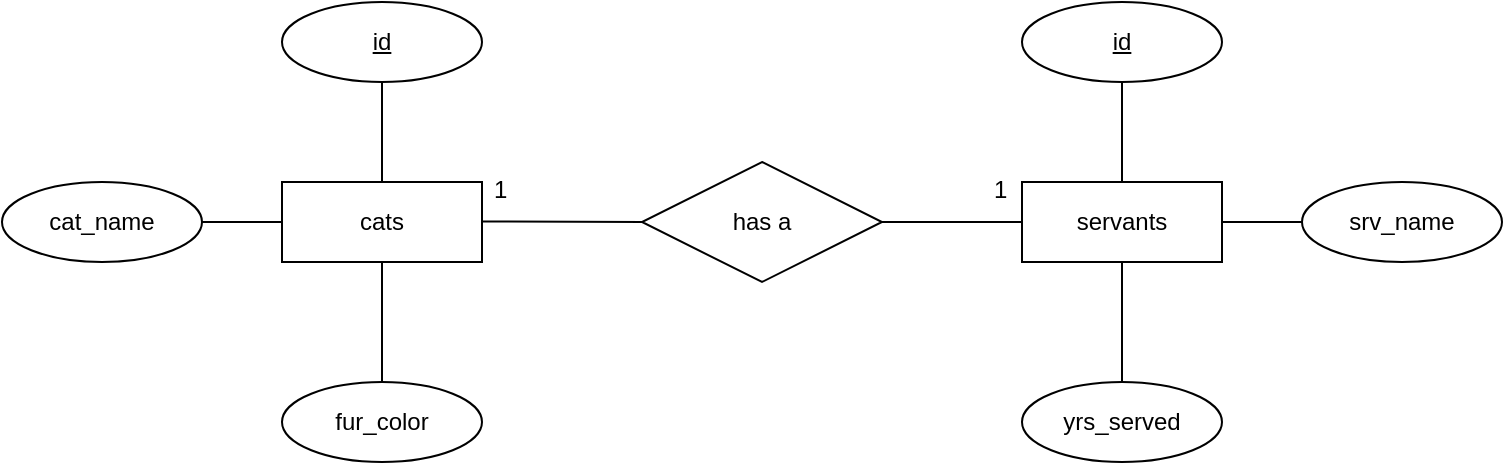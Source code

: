 <mxfile version="14.1.8" type="device" pages="3"><diagram id="ln_5gn6fQn-ZT-9xaVeu" name="1:1"><mxGraphModel dx="1662" dy="986" grid="1" gridSize="10" guides="1" tooltips="1" connect="1" arrows="1" fold="1" page="1" pageScale="1" pageWidth="827" pageHeight="1169" math="0" shadow="0"><root><mxCell id="0"/><mxCell id="1" parent="0"/><mxCell id="Ll2mz-d0sDbcTd9wgJrx-1" value="cats" style="whiteSpace=wrap;html=1;align=center;" parent="1" vertex="1"><mxGeometry x="190" y="340" width="100" height="40" as="geometry"/></mxCell><mxCell id="Ll2mz-d0sDbcTd9wgJrx-2" value="servants" style="whiteSpace=wrap;html=1;align=center;" parent="1" vertex="1"><mxGeometry x="560" y="340" width="100" height="40" as="geometry"/></mxCell><mxCell id="Ll2mz-d0sDbcTd9wgJrx-3" value="id" style="ellipse;whiteSpace=wrap;html=1;align=center;fontStyle=4;" parent="1" vertex="1"><mxGeometry x="190" y="250" width="100" height="40" as="geometry"/></mxCell><mxCell id="Ll2mz-d0sDbcTd9wgJrx-4" value="fur_color" style="ellipse;whiteSpace=wrap;html=1;align=center;" parent="1" vertex="1"><mxGeometry x="190" y="440" width="100" height="40" as="geometry"/></mxCell><mxCell id="Ll2mz-d0sDbcTd9wgJrx-5" value="cat_name" style="ellipse;whiteSpace=wrap;html=1;align=center;" parent="1" vertex="1"><mxGeometry x="50" y="340" width="100" height="40" as="geometry"/></mxCell><mxCell id="Ll2mz-d0sDbcTd9wgJrx-6" value="" style="endArrow=none;html=1;rounded=0;entryX=0.5;entryY=1;entryDx=0;entryDy=0;exitX=0.5;exitY=0;exitDx=0;exitDy=0;" parent="1" source="Ll2mz-d0sDbcTd9wgJrx-4" target="Ll2mz-d0sDbcTd9wgJrx-1" edge="1"><mxGeometry relative="1" as="geometry"><mxPoint x="260" y="500" as="sourcePoint"/><mxPoint x="420" y="500" as="targetPoint"/></mxGeometry></mxCell><mxCell id="Ll2mz-d0sDbcTd9wgJrx-7" value="" style="endArrow=none;html=1;rounded=0;exitX=0.5;exitY=1;exitDx=0;exitDy=0;entryX=0.5;entryY=0;entryDx=0;entryDy=0;" parent="1" source="Ll2mz-d0sDbcTd9wgJrx-3" target="Ll2mz-d0sDbcTd9wgJrx-1" edge="1"><mxGeometry relative="1" as="geometry"><mxPoint x="260" y="500" as="sourcePoint"/><mxPoint x="420" y="500" as="targetPoint"/></mxGeometry></mxCell><mxCell id="Ll2mz-d0sDbcTd9wgJrx-8" value="" style="endArrow=none;html=1;rounded=0;exitX=1;exitY=0.5;exitDx=0;exitDy=0;entryX=0;entryY=0.5;entryDx=0;entryDy=0;" parent="1" source="Ll2mz-d0sDbcTd9wgJrx-5" target="Ll2mz-d0sDbcTd9wgJrx-1" edge="1"><mxGeometry relative="1" as="geometry"><mxPoint x="260" y="500" as="sourcePoint"/><mxPoint x="420" y="500" as="targetPoint"/></mxGeometry></mxCell><mxCell id="Ll2mz-d0sDbcTd9wgJrx-9" value="yrs_served" style="ellipse;whiteSpace=wrap;html=1;align=center;" parent="1" vertex="1"><mxGeometry x="560" y="440" width="100" height="40" as="geometry"/></mxCell><mxCell id="Ll2mz-d0sDbcTd9wgJrx-10" value="srv_name" style="ellipse;whiteSpace=wrap;html=1;align=center;" parent="1" vertex="1"><mxGeometry x="700" y="340" width="100" height="40" as="geometry"/></mxCell><mxCell id="Ll2mz-d0sDbcTd9wgJrx-11" value="id" style="ellipse;whiteSpace=wrap;html=1;align=center;fontStyle=4;" parent="1" vertex="1"><mxGeometry x="560" y="250" width="100" height="40" as="geometry"/></mxCell><mxCell id="Ll2mz-d0sDbcTd9wgJrx-12" value="" style="endArrow=none;html=1;rounded=0;entryX=0.5;entryY=1;entryDx=0;entryDy=0;exitX=0.5;exitY=0;exitDx=0;exitDy=0;" parent="1" source="Ll2mz-d0sDbcTd9wgJrx-2" target="Ll2mz-d0sDbcTd9wgJrx-11" edge="1"><mxGeometry relative="1" as="geometry"><mxPoint x="320" y="500" as="sourcePoint"/><mxPoint x="480" y="500" as="targetPoint"/></mxGeometry></mxCell><mxCell id="Ll2mz-d0sDbcTd9wgJrx-13" value="" style="endArrow=none;html=1;rounded=0;entryX=0;entryY=0.5;entryDx=0;entryDy=0;exitX=1;exitY=0.5;exitDx=0;exitDy=0;" parent="1" source="Ll2mz-d0sDbcTd9wgJrx-2" target="Ll2mz-d0sDbcTd9wgJrx-10" edge="1"><mxGeometry relative="1" as="geometry"><mxPoint x="320" y="500" as="sourcePoint"/><mxPoint x="480" y="500" as="targetPoint"/></mxGeometry></mxCell><mxCell id="Ll2mz-d0sDbcTd9wgJrx-14" value="" style="endArrow=none;html=1;rounded=0;entryX=0.5;entryY=1;entryDx=0;entryDy=0;exitX=0.5;exitY=0;exitDx=0;exitDy=0;" parent="1" source="Ll2mz-d0sDbcTd9wgJrx-9" target="Ll2mz-d0sDbcTd9wgJrx-2" edge="1"><mxGeometry relative="1" as="geometry"><mxPoint x="320" y="500" as="sourcePoint"/><mxPoint x="480" y="500" as="targetPoint"/></mxGeometry></mxCell><mxCell id="Ll2mz-d0sDbcTd9wgJrx-15" value="has a" style="shape=rhombus;perimeter=rhombusPerimeter;whiteSpace=wrap;html=1;align=center;" parent="1" vertex="1"><mxGeometry x="370" y="330" width="120" height="60" as="geometry"/></mxCell><mxCell id="Ll2mz-d0sDbcTd9wgJrx-18" value="" style="endArrow=none;html=1;rounded=0;" parent="1" edge="1"><mxGeometry relative="1" as="geometry"><mxPoint x="290" y="359.71" as="sourcePoint"/><mxPoint x="370" y="360" as="targetPoint"/></mxGeometry></mxCell><mxCell id="Ll2mz-d0sDbcTd9wgJrx-19" value="" style="endArrow=none;html=1;rounded=0;" parent="1" edge="1"><mxGeometry relative="1" as="geometry"><mxPoint x="490" y="360" as="sourcePoint"/><mxPoint x="560" y="360" as="targetPoint"/></mxGeometry></mxCell><mxCell id="Ll2mz-d0sDbcTd9wgJrx-20" value="1" style="text;strokeColor=none;fillColor=none;spacingLeft=4;spacingRight=4;overflow=hidden;rotatable=0;points=[[0,0.5],[1,0.5]];portConstraint=eastwest;fontSize=12;" parent="1" vertex="1"><mxGeometry x="290" y="330" width="20" height="30" as="geometry"/></mxCell><mxCell id="Ll2mz-d0sDbcTd9wgJrx-21" value="1" style="text;strokeColor=none;fillColor=none;spacingLeft=4;spacingRight=4;overflow=hidden;rotatable=0;points=[[0,0.5],[1,0.5]];portConstraint=eastwest;fontSize=12;" parent="1" vertex="1"><mxGeometry x="540" y="330" width="20" height="30" as="geometry"/></mxCell></root></mxGraphModel></diagram><diagram name="1:n" id="3dxlhJC2F6t3LPIxIH_s"><mxGraphModel dx="1662" dy="986" grid="1" gridSize="10" guides="1" tooltips="1" connect="1" arrows="1" fold="1" page="1" pageScale="1" pageWidth="827" pageHeight="1169" math="0" shadow="0"><root><mxCell id="vv5N1eT8Brr6FtS5uUpH-0"/><mxCell id="vv5N1eT8Brr6FtS5uUpH-1" parent="vv5N1eT8Brr6FtS5uUpH-0"/><mxCell id="vv5N1eT8Brr6FtS5uUpH-2" value="cats" style="whiteSpace=wrap;html=1;align=center;" parent="vv5N1eT8Brr6FtS5uUpH-1" vertex="1"><mxGeometry x="190" y="340" width="100" height="40" as="geometry"/></mxCell><mxCell id="vv5N1eT8Brr6FtS5uUpH-3" value="kittens" style="whiteSpace=wrap;html=1;align=center;" parent="vv5N1eT8Brr6FtS5uUpH-1" vertex="1"><mxGeometry x="560" y="340" width="100" height="40" as="geometry"/></mxCell><mxCell id="vv5N1eT8Brr6FtS5uUpH-4" value="id" style="ellipse;whiteSpace=wrap;html=1;align=center;fontStyle=4;" parent="vv5N1eT8Brr6FtS5uUpH-1" vertex="1"><mxGeometry x="190" y="250" width="100" height="40" as="geometry"/></mxCell><mxCell id="vv5N1eT8Brr6FtS5uUpH-5" value="fur_color" style="ellipse;whiteSpace=wrap;html=1;align=center;" parent="vv5N1eT8Brr6FtS5uUpH-1" vertex="1"><mxGeometry x="190" y="440" width="100" height="40" as="geometry"/></mxCell><mxCell id="vv5N1eT8Brr6FtS5uUpH-6" value="cat_name" style="ellipse;whiteSpace=wrap;html=1;align=center;" parent="vv5N1eT8Brr6FtS5uUpH-1" vertex="1"><mxGeometry x="50" y="340" width="100" height="40" as="geometry"/></mxCell><mxCell id="vv5N1eT8Brr6FtS5uUpH-7" value="" style="endArrow=none;html=1;rounded=0;entryX=0.5;entryY=1;entryDx=0;entryDy=0;exitX=0.5;exitY=0;exitDx=0;exitDy=0;" parent="vv5N1eT8Brr6FtS5uUpH-1" source="vv5N1eT8Brr6FtS5uUpH-5" target="vv5N1eT8Brr6FtS5uUpH-2" edge="1"><mxGeometry relative="1" as="geometry"><mxPoint x="260" y="500" as="sourcePoint"/><mxPoint x="420" y="500" as="targetPoint"/></mxGeometry></mxCell><mxCell id="vv5N1eT8Brr6FtS5uUpH-8" value="" style="endArrow=none;html=1;rounded=0;exitX=0.5;exitY=1;exitDx=0;exitDy=0;entryX=0.5;entryY=0;entryDx=0;entryDy=0;" parent="vv5N1eT8Brr6FtS5uUpH-1" source="vv5N1eT8Brr6FtS5uUpH-4" target="vv5N1eT8Brr6FtS5uUpH-2" edge="1"><mxGeometry relative="1" as="geometry"><mxPoint x="260" y="500" as="sourcePoint"/><mxPoint x="420" y="500" as="targetPoint"/></mxGeometry></mxCell><mxCell id="vv5N1eT8Brr6FtS5uUpH-9" value="" style="endArrow=none;html=1;rounded=0;exitX=1;exitY=0.5;exitDx=0;exitDy=0;entryX=0;entryY=0.5;entryDx=0;entryDy=0;" parent="vv5N1eT8Brr6FtS5uUpH-1" source="vv5N1eT8Brr6FtS5uUpH-6" target="vv5N1eT8Brr6FtS5uUpH-2" edge="1"><mxGeometry relative="1" as="geometry"><mxPoint x="260" y="500" as="sourcePoint"/><mxPoint x="420" y="500" as="targetPoint"/></mxGeometry></mxCell><mxCell id="vv5N1eT8Brr6FtS5uUpH-10" value="fur_color" style="ellipse;whiteSpace=wrap;html=1;align=center;" parent="vv5N1eT8Brr6FtS5uUpH-1" vertex="1"><mxGeometry x="560" y="440" width="100" height="40" as="geometry"/></mxCell><mxCell id="vv5N1eT8Brr6FtS5uUpH-11" value="kitten_name" style="ellipse;whiteSpace=wrap;html=1;align=center;" parent="vv5N1eT8Brr6FtS5uUpH-1" vertex="1"><mxGeometry x="700" y="340" width="100" height="40" as="geometry"/></mxCell><mxCell id="vv5N1eT8Brr6FtS5uUpH-12" value="id" style="ellipse;whiteSpace=wrap;html=1;align=center;fontStyle=4;" parent="vv5N1eT8Brr6FtS5uUpH-1" vertex="1"><mxGeometry x="560" y="250" width="100" height="40" as="geometry"/></mxCell><mxCell id="vv5N1eT8Brr6FtS5uUpH-13" value="" style="endArrow=none;html=1;rounded=0;entryX=0.5;entryY=1;entryDx=0;entryDy=0;exitX=0.5;exitY=0;exitDx=0;exitDy=0;" parent="vv5N1eT8Brr6FtS5uUpH-1" source="vv5N1eT8Brr6FtS5uUpH-3" target="vv5N1eT8Brr6FtS5uUpH-12" edge="1"><mxGeometry relative="1" as="geometry"><mxPoint x="320" y="500" as="sourcePoint"/><mxPoint x="480" y="500" as="targetPoint"/></mxGeometry></mxCell><mxCell id="vv5N1eT8Brr6FtS5uUpH-14" value="" style="endArrow=none;html=1;rounded=0;entryX=0;entryY=0.5;entryDx=0;entryDy=0;exitX=1;exitY=0.5;exitDx=0;exitDy=0;" parent="vv5N1eT8Brr6FtS5uUpH-1" source="vv5N1eT8Brr6FtS5uUpH-3" target="vv5N1eT8Brr6FtS5uUpH-11" edge="1"><mxGeometry relative="1" as="geometry"><mxPoint x="320" y="500" as="sourcePoint"/><mxPoint x="480" y="500" as="targetPoint"/></mxGeometry></mxCell><mxCell id="vv5N1eT8Brr6FtS5uUpH-15" value="" style="endArrow=none;html=1;rounded=0;entryX=0.5;entryY=1;entryDx=0;entryDy=0;exitX=0.5;exitY=0;exitDx=0;exitDy=0;" parent="vv5N1eT8Brr6FtS5uUpH-1" source="vv5N1eT8Brr6FtS5uUpH-10" target="vv5N1eT8Brr6FtS5uUpH-3" edge="1"><mxGeometry relative="1" as="geometry"><mxPoint x="320" y="500" as="sourcePoint"/><mxPoint x="480" y="500" as="targetPoint"/></mxGeometry></mxCell><mxCell id="vv5N1eT8Brr6FtS5uUpH-16" value="has a" style="shape=rhombus;perimeter=rhombusPerimeter;whiteSpace=wrap;html=1;align=center;" parent="vv5N1eT8Brr6FtS5uUpH-1" vertex="1"><mxGeometry x="370" y="330" width="120" height="60" as="geometry"/></mxCell><mxCell id="vv5N1eT8Brr6FtS5uUpH-17" value="" style="endArrow=none;html=1;rounded=0;" parent="vv5N1eT8Brr6FtS5uUpH-1" edge="1"><mxGeometry relative="1" as="geometry"><mxPoint x="290" y="359.71" as="sourcePoint"/><mxPoint x="370" y="360" as="targetPoint"/></mxGeometry></mxCell><mxCell id="vv5N1eT8Brr6FtS5uUpH-18" value="" style="endArrow=none;html=1;rounded=0;" parent="vv5N1eT8Brr6FtS5uUpH-1" edge="1"><mxGeometry relative="1" as="geometry"><mxPoint x="490" y="360" as="sourcePoint"/><mxPoint x="560" y="360" as="targetPoint"/></mxGeometry></mxCell><mxCell id="vv5N1eT8Brr6FtS5uUpH-19" value="1" style="text;strokeColor=none;fillColor=none;spacingLeft=4;spacingRight=4;overflow=hidden;rotatable=0;points=[[0,0.5],[1,0.5]];portConstraint=eastwest;fontSize=12;" parent="vv5N1eT8Brr6FtS5uUpH-1" vertex="1"><mxGeometry x="290" y="330" width="20" height="30" as="geometry"/></mxCell><mxCell id="vv5N1eT8Brr6FtS5uUpH-20" value="n" style="text;strokeColor=none;fillColor=none;spacingLeft=4;spacingRight=4;overflow=hidden;rotatable=0;points=[[0,0.5],[1,0.5]];portConstraint=eastwest;fontSize=12;" parent="vv5N1eT8Brr6FtS5uUpH-1" vertex="1"><mxGeometry x="540" y="330" width="20" height="30" as="geometry"/></mxCell></root></mxGraphModel></diagram><diagram name="n:m" id="mO1LUpAmYRgGW_ke6CNv"><mxGraphModel dx="1146" dy="680" grid="1" gridSize="10" guides="1" tooltips="1" connect="1" arrows="1" fold="1" page="1" pageScale="1" pageWidth="827" pageHeight="1169" math="0" shadow="0"><root><mxCell id="xczQZj9zorMdMiHmVT3h-0"/><mxCell id="xczQZj9zorMdMiHmVT3h-1" parent="xczQZj9zorMdMiHmVT3h-0"/><mxCell id="xczQZj9zorMdMiHmVT3h-2" value="products" style="whiteSpace=wrap;html=1;align=center;" vertex="1" parent="xczQZj9zorMdMiHmVT3h-1"><mxGeometry x="580" y="390" width="100" height="40" as="geometry"/></mxCell><mxCell id="xczQZj9zorMdMiHmVT3h-3" value="servants" style="whiteSpace=wrap;html=1;align=center;" vertex="1" parent="xczQZj9zorMdMiHmVT3h-1"><mxGeometry x="200" y="390" width="100" height="40" as="geometry"/></mxCell><mxCell id="xczQZj9zorMdMiHmVT3h-4" value="id" style="ellipse;whiteSpace=wrap;html=1;align=center;fontStyle=4;" vertex="1" parent="xczQZj9zorMdMiHmVT3h-1"><mxGeometry x="580" y="300" width="100" height="40" as="geometry"/></mxCell><mxCell id="xczQZj9zorMdMiHmVT3h-5" value="product_name" style="ellipse;whiteSpace=wrap;html=1;align=center;" vertex="1" parent="xczQZj9zorMdMiHmVT3h-1"><mxGeometry x="710" y="390" width="100" height="40" as="geometry"/></mxCell><mxCell id="xczQZj9zorMdMiHmVT3h-6" value="product_price" style="ellipse;whiteSpace=wrap;html=1;align=center;" vertex="1" parent="xczQZj9zorMdMiHmVT3h-1"><mxGeometry x="580" y="490" width="100" height="40" as="geometry"/></mxCell><mxCell id="xczQZj9zorMdMiHmVT3h-8" value="" style="endArrow=none;html=1;rounded=0;exitX=0.5;exitY=1;exitDx=0;exitDy=0;entryX=0.5;entryY=0;entryDx=0;entryDy=0;" edge="1" parent="xczQZj9zorMdMiHmVT3h-1" source="xczQZj9zorMdMiHmVT3h-4" target="xczQZj9zorMdMiHmVT3h-2"><mxGeometry relative="1" as="geometry"><mxPoint x="530" y="290" as="sourcePoint"/><mxPoint x="690" y="290" as="targetPoint"/></mxGeometry></mxCell><mxCell id="xczQZj9zorMdMiHmVT3h-10" value="yrs_served" style="ellipse;whiteSpace=wrap;html=1;align=center;" vertex="1" parent="xczQZj9zorMdMiHmVT3h-1"><mxGeometry x="200" y="490" width="100" height="40" as="geometry"/></mxCell><mxCell id="xczQZj9zorMdMiHmVT3h-11" value="srv_name" style="ellipse;whiteSpace=wrap;html=1;align=center;" vertex="1" parent="xczQZj9zorMdMiHmVT3h-1"><mxGeometry x="50" y="390" width="100" height="40" as="geometry"/></mxCell><mxCell id="xczQZj9zorMdMiHmVT3h-12" value="id" style="ellipse;whiteSpace=wrap;html=1;align=center;fontStyle=4;" vertex="1" parent="xczQZj9zorMdMiHmVT3h-1"><mxGeometry x="200" y="300" width="100" height="40" as="geometry"/></mxCell><mxCell id="xczQZj9zorMdMiHmVT3h-13" value="" style="endArrow=none;html=1;rounded=0;entryX=0.5;entryY=1;entryDx=0;entryDy=0;exitX=0.5;exitY=0;exitDx=0;exitDy=0;" edge="1" parent="xczQZj9zorMdMiHmVT3h-1" source="xczQZj9zorMdMiHmVT3h-3" target="xczQZj9zorMdMiHmVT3h-12"><mxGeometry relative="1" as="geometry"><mxPoint x="-30" y="550" as="sourcePoint"/><mxPoint x="130" y="550" as="targetPoint"/></mxGeometry></mxCell><mxCell id="xczQZj9zorMdMiHmVT3h-15" value="" style="endArrow=none;html=1;rounded=0;entryX=0.5;entryY=1;entryDx=0;entryDy=0;exitX=0.5;exitY=0;exitDx=0;exitDy=0;" edge="1" parent="xczQZj9zorMdMiHmVT3h-1" source="xczQZj9zorMdMiHmVT3h-10" target="xczQZj9zorMdMiHmVT3h-3"><mxGeometry relative="1" as="geometry"><mxPoint x="-30" y="550" as="sourcePoint"/><mxPoint x="130" y="550" as="targetPoint"/></mxGeometry></mxCell><mxCell id="FhdW0DPCwh1TJWBbLbnq-1" value="" style="endArrow=none;html=1;rounded=0;" edge="1" parent="xczQZj9zorMdMiHmVT3h-1"><mxGeometry relative="1" as="geometry"><mxPoint x="150" y="410" as="sourcePoint"/><mxPoint x="200" y="410" as="targetPoint"/></mxGeometry></mxCell><mxCell id="FhdW0DPCwh1TJWBbLbnq-2" value="" style="endArrow=none;html=1;rounded=0;entryX=0.5;entryY=1;entryDx=0;entryDy=0;exitX=0.5;exitY=0;exitDx=0;exitDy=0;" edge="1" parent="xczQZj9zorMdMiHmVT3h-1"><mxGeometry relative="1" as="geometry"><mxPoint x="629.66" y="490" as="sourcePoint"/><mxPoint x="629.66" y="430" as="targetPoint"/></mxGeometry></mxCell><mxCell id="FhdW0DPCwh1TJWBbLbnq-3" value="" style="endArrow=none;html=1;rounded=0;" edge="1" parent="xczQZj9zorMdMiHmVT3h-1"><mxGeometry relative="1" as="geometry"><mxPoint x="680" y="409.66" as="sourcePoint"/><mxPoint x="710" y="410" as="targetPoint"/><Array as="points"><mxPoint x="700" y="409.66"/></Array></mxGeometry></mxCell><mxCell id="FhdW0DPCwh1TJWBbLbnq-4" value="buys" style="shape=rhombus;perimeter=rhombusPerimeter;whiteSpace=wrap;html=1;align=center;" vertex="1" parent="xczQZj9zorMdMiHmVT3h-1"><mxGeometry x="380" y="380" width="120" height="60" as="geometry"/></mxCell><mxCell id="FhdW0DPCwh1TJWBbLbnq-12" value="" style="endArrow=none;html=1;rounded=0;entryX=0;entryY=0.5;entryDx=0;entryDy=0;exitX=1;exitY=0.5;exitDx=0;exitDy=0;" edge="1" parent="xczQZj9zorMdMiHmVT3h-1" source="xczQZj9zorMdMiHmVT3h-3" target="FhdW0DPCwh1TJWBbLbnq-4"><mxGeometry relative="1" as="geometry"><mxPoint x="310" y="409.66" as="sourcePoint"/><mxPoint x="380" y="410" as="targetPoint"/></mxGeometry></mxCell><mxCell id="FhdW0DPCwh1TJWBbLbnq-14" value="" style="endArrow=none;html=1;rounded=0;exitX=1;exitY=0.5;exitDx=0;exitDy=0;" edge="1" parent="xczQZj9zorMdMiHmVT3h-1" source="FhdW0DPCwh1TJWBbLbnq-4"><mxGeometry relative="1" as="geometry"><mxPoint x="510" y="409.66" as="sourcePoint"/><mxPoint x="580" y="410" as="targetPoint"/></mxGeometry></mxCell><mxCell id="FhdW0DPCwh1TJWBbLbnq-15" value="n" style="text;strokeColor=none;fillColor=none;spacingLeft=4;spacingRight=4;overflow=hidden;rotatable=0;points=[[0,0.5],[1,0.5]];portConstraint=eastwest;fontSize=12;" vertex="1" parent="xczQZj9zorMdMiHmVT3h-1"><mxGeometry x="300" y="380" width="20" height="30" as="geometry"/></mxCell><mxCell id="FhdW0DPCwh1TJWBbLbnq-16" value="m" style="text;strokeColor=none;fillColor=none;spacingLeft=4;spacingRight=4;overflow=hidden;rotatable=0;points=[[0,0.5],[1,0.5]];portConstraint=eastwest;fontSize=12;" vertex="1" parent="xczQZj9zorMdMiHmVT3h-1"><mxGeometry x="560" y="380" width="20" height="30" as="geometry"/></mxCell></root></mxGraphModel></diagram></mxfile>